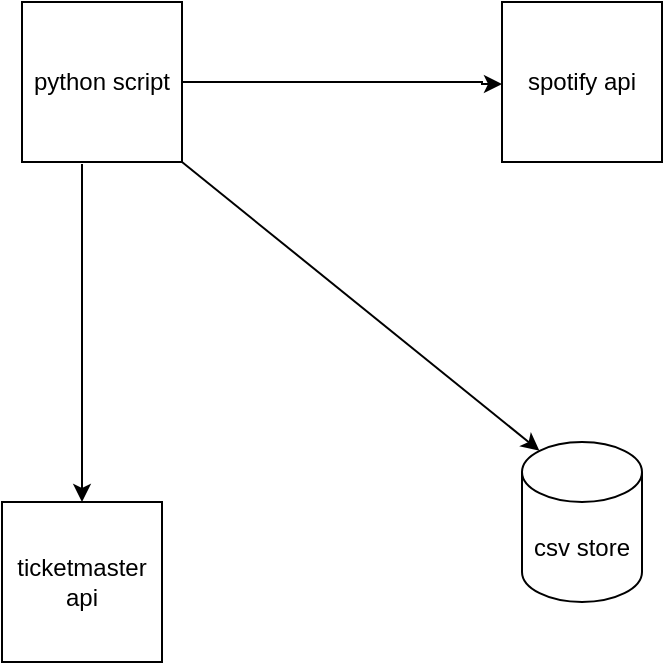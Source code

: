 <mxfile version="21.6.5" type="device">
  <diagram name="Page-1" id="idNdV5reughAgwXvqFXR">
    <mxGraphModel dx="1026" dy="743" grid="1" gridSize="10" guides="1" tooltips="1" connect="1" arrows="1" fold="1" page="1" pageScale="1" pageWidth="850" pageHeight="1100" math="0" shadow="0">
      <root>
        <mxCell id="0" />
        <mxCell id="1" parent="0" />
        <mxCell id="HgbHcs2VwYHBhKLv9fya-2" style="edgeStyle=orthogonalEdgeStyle;rounded=0;orthogonalLoop=1;jettySize=auto;html=1;exitX=1;exitY=0.5;exitDx=0;exitDy=0;entryX=0;entryY=0.5;entryDx=0;entryDy=0;" edge="1" parent="1" source="HgbHcs2VwYHBhKLv9fya-1" target="HgbHcs2VwYHBhKLv9fya-3">
          <mxGeometry relative="1" as="geometry">
            <mxPoint x="510" y="220" as="targetPoint" />
            <Array as="points">
              <mxPoint x="360" y="220" />
              <mxPoint x="360" y="221" />
            </Array>
          </mxGeometry>
        </mxCell>
        <mxCell id="HgbHcs2VwYHBhKLv9fya-1" value="python script" style="whiteSpace=wrap;html=1;aspect=fixed;" vertex="1" parent="1">
          <mxGeometry x="130" y="180" width="80" height="80" as="geometry" />
        </mxCell>
        <mxCell id="HgbHcs2VwYHBhKLv9fya-3" value="spotify api" style="whiteSpace=wrap;html=1;aspect=fixed;" vertex="1" parent="1">
          <mxGeometry x="370" y="180" width="80" height="80" as="geometry" />
        </mxCell>
        <mxCell id="HgbHcs2VwYHBhKLv9fya-6" value="csv store" style="shape=cylinder3;whiteSpace=wrap;html=1;boundedLbl=1;backgroundOutline=1;size=15;" vertex="1" parent="1">
          <mxGeometry x="380" y="400" width="60" height="80" as="geometry" />
        </mxCell>
        <mxCell id="HgbHcs2VwYHBhKLv9fya-7" value="" style="endArrow=classic;html=1;rounded=0;exitX=0.375;exitY=1.013;exitDx=0;exitDy=0;exitPerimeter=0;" edge="1" parent="1" source="HgbHcs2VwYHBhKLv9fya-1" target="HgbHcs2VwYHBhKLv9fya-8">
          <mxGeometry width="50" height="50" relative="1" as="geometry">
            <mxPoint x="400" y="410" as="sourcePoint" />
            <mxPoint x="190" y="470" as="targetPoint" />
          </mxGeometry>
        </mxCell>
        <mxCell id="HgbHcs2VwYHBhKLv9fya-8" value="ticketmaster api" style="whiteSpace=wrap;html=1;aspect=fixed;" vertex="1" parent="1">
          <mxGeometry x="120" y="430" width="80" height="80" as="geometry" />
        </mxCell>
        <mxCell id="HgbHcs2VwYHBhKLv9fya-9" value="" style="endArrow=classic;html=1;rounded=0;exitX=1;exitY=1;exitDx=0;exitDy=0;entryX=0.145;entryY=0;entryDx=0;entryDy=4.35;entryPerimeter=0;" edge="1" parent="1" source="HgbHcs2VwYHBhKLv9fya-1" target="HgbHcs2VwYHBhKLv9fya-6">
          <mxGeometry width="50" height="50" relative="1" as="geometry">
            <mxPoint x="400" y="410" as="sourcePoint" />
            <mxPoint x="450" y="360" as="targetPoint" />
          </mxGeometry>
        </mxCell>
      </root>
    </mxGraphModel>
  </diagram>
</mxfile>
